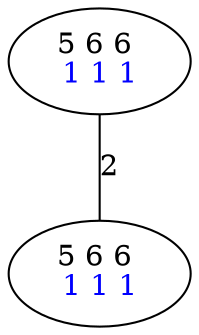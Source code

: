 graph G {
	0 [label=<5 6 6 <BR/> <FONT COLOR="BLUE">1 1 1 </FONT>>];
	1 [label=<5 6 6 <BR/> <FONT COLOR="BLUE">1 1 1 </FONT>>];
	0 -- 1 [label="2"];
}